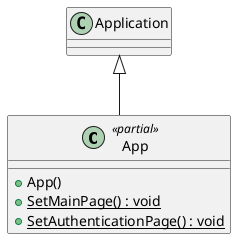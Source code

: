 @startuml
class App <<partial>> {
    + App()
    + {static} SetMainPage() : void
    + {static} SetAuthenticationPage() : void
}
Application <|-- App
@enduml
